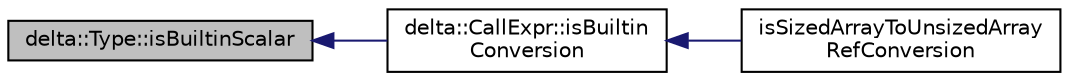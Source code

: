 digraph "delta::Type::isBuiltinScalar"
{
  edge [fontname="Helvetica",fontsize="10",labelfontname="Helvetica",labelfontsize="10"];
  node [fontname="Helvetica",fontsize="10",shape=record];
  rankdir="LR";
  Node335 [label="delta::Type::isBuiltinScalar",height=0.2,width=0.4,color="black", fillcolor="grey75", style="filled", fontcolor="black"];
  Node335 -> Node336 [dir="back",color="midnightblue",fontsize="10",style="solid",fontname="Helvetica"];
  Node336 [label="delta::CallExpr::isBuiltin\lConversion",height=0.2,width=0.4,color="black", fillcolor="white", style="filled",URL="$classdelta_1_1_call_expr.html#aa764d5da6e6f997b319a88f65c854ebf"];
  Node336 -> Node337 [dir="back",color="midnightblue",fontsize="10",style="solid",fontname="Helvetica"];
  Node337 [label="isSizedArrayToUnsizedArray\lRefConversion",height=0.2,width=0.4,color="black", fillcolor="white", style="filled",URL="$irgen-expr_8cpp.html#a2a9c0af458308795c28f54640446b93d"];
}
